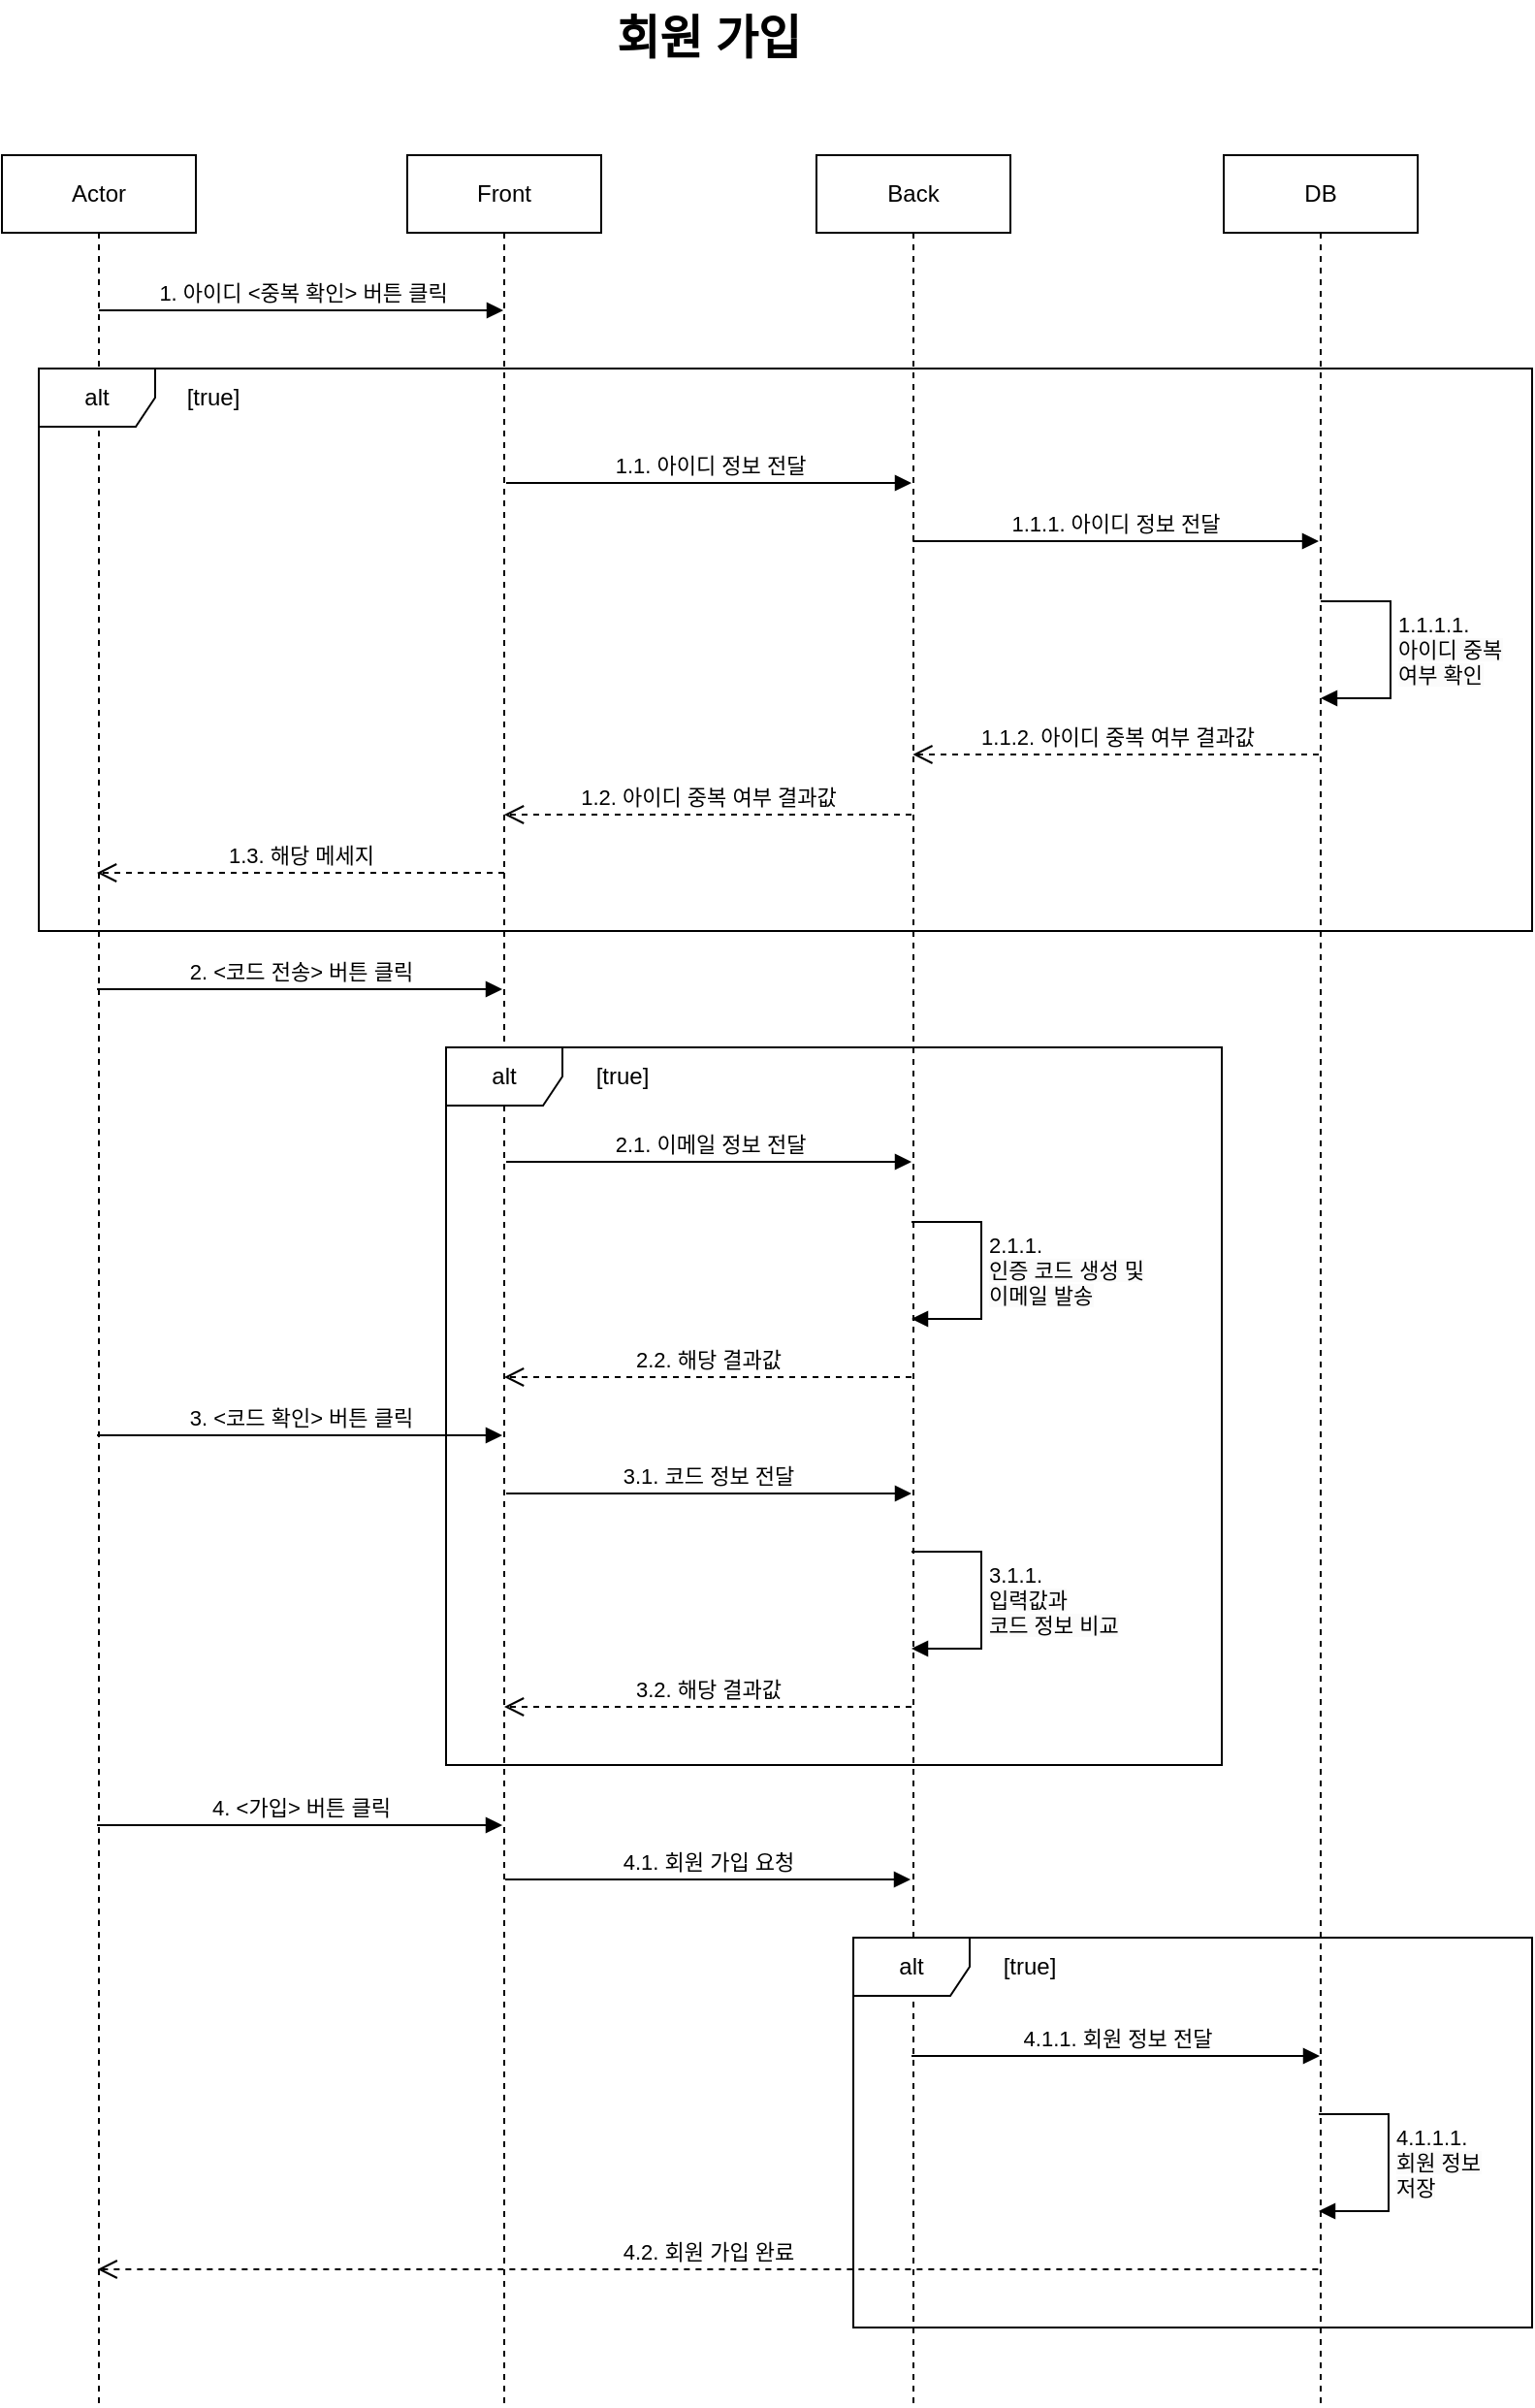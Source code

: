 <mxfile version="21.6.9" type="google">
  <diagram name="Page-1" id="2YBvvXClWsGukQMizWep">
    <mxGraphModel dx="1379" dy="788" grid="0" gridSize="10" guides="1" tooltips="1" connect="1" arrows="1" fold="1" page="1" pageScale="1" pageWidth="850" pageHeight="1100" math="0" shadow="0">
      <root>
        <mxCell id="0" />
        <mxCell id="1" parent="0" />
        <mxCell id="aM9ryv3xv72pqoxQDRHE-1" value="Actor" style="shape=umlLifeline;perimeter=lifelinePerimeter;whiteSpace=wrap;html=1;container=0;dropTarget=0;collapsible=0;recursiveResize=0;outlineConnect=0;portConstraint=eastwest;newEdgeStyle={&quot;edgeStyle&quot;:&quot;elbowEdgeStyle&quot;,&quot;elbow&quot;:&quot;vertical&quot;,&quot;curved&quot;:0,&quot;rounded&quot;:0};flipH=0;" parent="1" vertex="1">
          <mxGeometry x="61" y="80" width="100" height="1160" as="geometry" />
        </mxCell>
        <mxCell id="aM9ryv3xv72pqoxQDRHE-5" value="Front" style="shape=umlLifeline;perimeter=lifelinePerimeter;whiteSpace=wrap;html=1;container=0;dropTarget=0;collapsible=0;recursiveResize=0;outlineConnect=0;portConstraint=eastwest;newEdgeStyle={&quot;edgeStyle&quot;:&quot;elbowEdgeStyle&quot;,&quot;elbow&quot;:&quot;vertical&quot;,&quot;curved&quot;:0,&quot;rounded&quot;:0};flipH=0;" parent="1" vertex="1">
          <mxGeometry x="270" y="80" width="100" height="1160" as="geometry" />
        </mxCell>
        <mxCell id="aM9ryv3xv72pqoxQDRHE-7" value="1. 아이디 &amp;lt;중복 확인&amp;gt; 버튼 클릭" style="html=1;verticalAlign=bottom;endArrow=block;edgeStyle=elbowEdgeStyle;elbow=vertical;curved=0;rounded=0;" parent="1" source="aM9ryv3xv72pqoxQDRHE-1" target="aM9ryv3xv72pqoxQDRHE-5" edge="1">
          <mxGeometry relative="1" as="geometry">
            <mxPoint x="144" y="160" as="sourcePoint" />
            <Array as="points">
              <mxPoint x="229" y="160" />
            </Array>
            <mxPoint x="314" y="160" as="targetPoint" />
          </mxGeometry>
        </mxCell>
        <mxCell id="a9m2wd_69jl2fU8xk5L4-1" value="Back" style="shape=umlLifeline;perimeter=lifelinePerimeter;whiteSpace=wrap;html=1;container=0;dropTarget=0;collapsible=0;recursiveResize=0;outlineConnect=0;portConstraint=eastwest;newEdgeStyle={&quot;edgeStyle&quot;:&quot;elbowEdgeStyle&quot;,&quot;elbow&quot;:&quot;vertical&quot;,&quot;curved&quot;:0,&quot;rounded&quot;:0};" parent="1" vertex="1">
          <mxGeometry x="481" y="80" width="100" height="1160" as="geometry" />
        </mxCell>
        <mxCell id="a9m2wd_69jl2fU8xk5L4-5" value="DB" style="shape=umlLifeline;perimeter=lifelinePerimeter;whiteSpace=wrap;html=1;container=0;dropTarget=0;collapsible=0;recursiveResize=0;outlineConnect=0;portConstraint=eastwest;newEdgeStyle={&quot;edgeStyle&quot;:&quot;elbowEdgeStyle&quot;,&quot;elbow&quot;:&quot;vertical&quot;,&quot;curved&quot;:0,&quot;rounded&quot;:0};" parent="1" vertex="1">
          <mxGeometry x="691" y="80" width="100" height="1160" as="geometry" />
        </mxCell>
        <mxCell id="a9m2wd_69jl2fU8xk5L4-8" value="1.1.2. 아이디 중복 여부 결과값" style="html=1;verticalAlign=bottom;endArrow=open;dashed=1;endSize=8;edgeStyle=elbowEdgeStyle;elbow=vertical;curved=0;rounded=0;" parent="1" edge="1">
          <mxGeometry relative="1" as="geometry">
            <mxPoint x="530.667" y="389" as="targetPoint" />
            <Array as="points">
              <mxPoint x="665" y="389" />
            </Array>
            <mxPoint x="740" y="389" as="sourcePoint" />
          </mxGeometry>
        </mxCell>
        <mxCell id="a9m2wd_69jl2fU8xk5L4-17" value="회원 가입" style="text;strokeColor=none;fillColor=none;html=1;fontSize=24;fontStyle=1;verticalAlign=middle;align=center;" parent="1" vertex="1">
          <mxGeometry x="375" width="100" height="40" as="geometry" />
        </mxCell>
        <mxCell id="a9m2wd_69jl2fU8xk5L4-21" value="alt" style="shape=umlFrame;whiteSpace=wrap;html=1;pointerEvents=0;" parent="1" vertex="1">
          <mxGeometry x="80" y="190" width="770" height="290" as="geometry" />
        </mxCell>
        <mxCell id="a9m2wd_69jl2fU8xk5L4-23" value="[true]" style="text;html=1;strokeColor=none;fillColor=none;align=center;verticalAlign=middle;whiteSpace=wrap;rounded=0;" parent="1" vertex="1">
          <mxGeometry x="140" y="190" width="60" height="30" as="geometry" />
        </mxCell>
        <mxCell id="a9m2wd_69jl2fU8xk5L4-27" value="1.1. 아이디 정보 전달" style="html=1;verticalAlign=bottom;endArrow=block;edgeStyle=elbowEdgeStyle;elbow=vertical;curved=0;rounded=0;" parent="1" edge="1">
          <mxGeometry relative="1" as="geometry">
            <mxPoint x="321" y="249" as="sourcePoint" />
            <Array as="points">
              <mxPoint x="439" y="249" />
            </Array>
            <mxPoint x="530" y="249" as="targetPoint" />
          </mxGeometry>
        </mxCell>
        <mxCell id="a9m2wd_69jl2fU8xk5L4-28" value="1.1.1. 아이디 정보 전달" style="html=1;verticalAlign=bottom;endArrow=block;edgeStyle=elbowEdgeStyle;elbow=vertical;curved=0;rounded=0;" parent="1" edge="1">
          <mxGeometry relative="1" as="geometry">
            <mxPoint x="530.667" y="279" as="sourcePoint" />
            <Array as="points">
              <mxPoint x="649" y="279" />
            </Array>
            <mxPoint x="740" y="279" as="targetPoint" />
          </mxGeometry>
        </mxCell>
        <mxCell id="a9m2wd_69jl2fU8xk5L4-38" value="1.1.1.1.&lt;br style=&quot;border-color: var(--border-color); text-align: center; background-color: rgb(251, 251, 251);&quot;&gt;&lt;span style=&quot;text-align: center; background-color: rgb(251, 251, 251);&quot;&gt;아이디 중복 &lt;br&gt;여부 확인&lt;/span&gt;" style="html=1;align=left;spacingLeft=2;endArrow=block;rounded=0;edgeStyle=orthogonalEdgeStyle;curved=0;rounded=0;" parent="1" edge="1">
          <mxGeometry relative="1" as="geometry">
            <mxPoint x="741" y="310" as="sourcePoint" />
            <Array as="points">
              <mxPoint x="741" y="310" />
              <mxPoint x="777" y="310" />
              <mxPoint x="777" y="360" />
            </Array>
            <mxPoint x="741" y="360" as="targetPoint" />
          </mxGeometry>
        </mxCell>
        <mxCell id="a9m2wd_69jl2fU8xk5L4-39" value="1.3. 해당 메세지" style="html=1;verticalAlign=bottom;endArrow=open;dashed=1;endSize=8;edgeStyle=elbowEdgeStyle;elbow=vertical;curved=0;rounded=0;" parent="1" edge="1">
          <mxGeometry relative="1" as="geometry">
            <mxPoint x="110" y="450" as="targetPoint" />
            <Array as="points">
              <mxPoint x="245" y="450" />
            </Array>
            <mxPoint x="320" y="450" as="sourcePoint" />
          </mxGeometry>
        </mxCell>
        <mxCell id="a9m2wd_69jl2fU8xk5L4-40" value="2. &amp;lt;코드 전송&amp;gt; 버튼 클릭" style="html=1;verticalAlign=bottom;endArrow=block;edgeStyle=elbowEdgeStyle;elbow=vertical;curved=0;rounded=0;" parent="1" edge="1">
          <mxGeometry relative="1" as="geometry">
            <mxPoint x="110" y="510" as="sourcePoint" />
            <Array as="points">
              <mxPoint x="228" y="510" />
            </Array>
            <mxPoint x="319" y="510" as="targetPoint" />
          </mxGeometry>
        </mxCell>
        <mxCell id="a9m2wd_69jl2fU8xk5L4-49" value="alt" style="shape=umlFrame;whiteSpace=wrap;html=1;pointerEvents=0;" parent="1" vertex="1">
          <mxGeometry x="290" y="540" width="400" height="370" as="geometry" />
        </mxCell>
        <mxCell id="a9m2wd_69jl2fU8xk5L4-50" value="[true]" style="text;html=1;strokeColor=none;fillColor=none;align=center;verticalAlign=middle;whiteSpace=wrap;rounded=0;" parent="1" vertex="1">
          <mxGeometry x="351" y="540" width="60" height="30" as="geometry" />
        </mxCell>
        <mxCell id="a9m2wd_69jl2fU8xk5L4-51" value="2.1. 이메일 정보 전달" style="html=1;verticalAlign=bottom;endArrow=block;edgeStyle=elbowEdgeStyle;elbow=vertical;curved=0;rounded=0;" parent="1" edge="1">
          <mxGeometry relative="1" as="geometry">
            <mxPoint x="321" y="599" as="sourcePoint" />
            <Array as="points">
              <mxPoint x="439" y="599" />
            </Array>
            <mxPoint x="530" y="599" as="targetPoint" />
          </mxGeometry>
        </mxCell>
        <mxCell id="a9m2wd_69jl2fU8xk5L4-53" value="2.1.1.&lt;br style=&quot;border-color: var(--border-color); text-align: center; background-color: rgb(251, 251, 251);&quot;&gt;&lt;span style=&quot;text-align: center; background-color: rgb(251, 251, 251);&quot;&gt;인증 코드 생성 및&lt;br&gt;이메일 발송&lt;/span&gt;" style="html=1;align=left;spacingLeft=2;endArrow=block;rounded=0;edgeStyle=orthogonalEdgeStyle;curved=0;rounded=0;" parent="1" edge="1">
          <mxGeometry x="-0.003" relative="1" as="geometry">
            <mxPoint x="530" y="630" as="sourcePoint" />
            <Array as="points">
              <mxPoint x="530" y="630" />
              <mxPoint x="566" y="630" />
              <mxPoint x="566" y="680" />
            </Array>
            <mxPoint x="530" y="680" as="targetPoint" />
            <mxPoint as="offset" />
          </mxGeometry>
        </mxCell>
        <mxCell id="a9m2wd_69jl2fU8xk5L4-54" value="2.2. 해당 결과값" style="html=1;verticalAlign=bottom;endArrow=open;dashed=1;endSize=8;edgeStyle=elbowEdgeStyle;elbow=vertical;curved=0;rounded=0;" parent="1" edge="1">
          <mxGeometry relative="1" as="geometry">
            <mxPoint x="320" y="710" as="targetPoint" />
            <Array as="points">
              <mxPoint x="455" y="710" />
            </Array>
            <mxPoint x="530" y="710" as="sourcePoint" />
          </mxGeometry>
        </mxCell>
        <mxCell id="a9m2wd_69jl2fU8xk5L4-55" value="3. &amp;lt;코드 확인&amp;gt; 버튼 클릭" style="html=1;verticalAlign=bottom;endArrow=block;edgeStyle=elbowEdgeStyle;elbow=vertical;curved=0;rounded=0;" parent="1" edge="1">
          <mxGeometry relative="1" as="geometry">
            <mxPoint x="110" y="740" as="sourcePoint" />
            <Array as="points">
              <mxPoint x="228" y="740" />
            </Array>
            <mxPoint x="319" y="740" as="targetPoint" />
          </mxGeometry>
        </mxCell>
        <mxCell id="a9m2wd_69jl2fU8xk5L4-56" value="3.1. 코드 정보 전달" style="html=1;verticalAlign=bottom;endArrow=block;edgeStyle=elbowEdgeStyle;elbow=vertical;curved=0;rounded=0;" parent="1" edge="1">
          <mxGeometry x="-0.003" relative="1" as="geometry">
            <mxPoint x="321" y="770" as="sourcePoint" />
            <Array as="points">
              <mxPoint x="439" y="770" />
            </Array>
            <mxPoint x="530" y="770" as="targetPoint" />
            <mxPoint as="offset" />
          </mxGeometry>
        </mxCell>
        <mxCell id="a9m2wd_69jl2fU8xk5L4-57" value="4.1.1.1.&lt;br style=&quot;border-color: var(--border-color); text-align: center; background-color: rgb(251, 251, 251);&quot;&gt;&lt;span style=&quot;text-align: center; background-color: rgb(251, 251, 251);&quot;&gt;회원 정보&lt;br&gt;저장&lt;/span&gt;" style="html=1;align=left;spacingLeft=2;endArrow=block;rounded=0;edgeStyle=orthogonalEdgeStyle;curved=0;rounded=0;" parent="1" edge="1">
          <mxGeometry x="-0.003" relative="1" as="geometry">
            <mxPoint x="740" y="1090" as="sourcePoint" />
            <Array as="points">
              <mxPoint x="740" y="1090" />
              <mxPoint x="776" y="1090" />
              <mxPoint x="776" y="1140" />
            </Array>
            <mxPoint x="740" y="1140" as="targetPoint" />
            <mxPoint as="offset" />
          </mxGeometry>
        </mxCell>
        <mxCell id="a9m2wd_69jl2fU8xk5L4-58" value="3.2. 해당 결과값" style="html=1;verticalAlign=bottom;endArrow=open;dashed=1;endSize=8;edgeStyle=elbowEdgeStyle;elbow=horizontal;curved=0;rounded=0;" parent="1" edge="1">
          <mxGeometry relative="1" as="geometry">
            <mxPoint x="320" y="880" as="targetPoint" />
            <Array as="points">
              <mxPoint x="455" y="880" />
            </Array>
            <mxPoint x="530" y="880" as="sourcePoint" />
          </mxGeometry>
        </mxCell>
        <mxCell id="a9m2wd_69jl2fU8xk5L4-59" value="4. &amp;lt;가입&amp;gt; 버튼 클릭" style="html=1;verticalAlign=bottom;endArrow=block;edgeStyle=elbowEdgeStyle;elbow=vertical;curved=0;rounded=0;" parent="1" edge="1">
          <mxGeometry relative="1" as="geometry">
            <mxPoint x="110" y="941" as="sourcePoint" />
            <Array as="points">
              <mxPoint x="228" y="941" />
            </Array>
            <mxPoint x="319" y="941" as="targetPoint" />
          </mxGeometry>
        </mxCell>
        <mxCell id="a9m2wd_69jl2fU8xk5L4-60" value="4.1. 회원 가입 요청" style="html=1;verticalAlign=bottom;endArrow=block;edgeStyle=elbowEdgeStyle;elbow=horizontal;curved=0;rounded=0;" parent="1" edge="1">
          <mxGeometry relative="1" as="geometry">
            <mxPoint x="320.5" y="969" as="sourcePoint" />
            <Array as="points">
              <mxPoint x="438.5" y="969" />
            </Array>
            <mxPoint x="529.5" y="969" as="targetPoint" />
          </mxGeometry>
        </mxCell>
        <mxCell id="a9m2wd_69jl2fU8xk5L4-61" value="4.1.1. 회원 정보 전달" style="html=1;verticalAlign=bottom;endArrow=block;edgeStyle=elbowEdgeStyle;elbow=vertical;curved=0;rounded=0;" parent="1" edge="1">
          <mxGeometry x="0.001" relative="1" as="geometry">
            <mxPoint x="530" y="1060" as="sourcePoint" />
            <Array as="points">
              <mxPoint x="650" y="1060" />
            </Array>
            <mxPoint x="740.5" y="1060" as="targetPoint" />
            <mxPoint as="offset" />
          </mxGeometry>
        </mxCell>
        <mxCell id="a9m2wd_69jl2fU8xk5L4-62" value="4.2. 회원 가입 완료" style="html=1;verticalAlign=bottom;endArrow=open;dashed=1;endSize=8;edgeStyle=elbowEdgeStyle;elbow=vertical;curved=0;rounded=0;" parent="1" edge="1">
          <mxGeometry x="0.0" relative="1" as="geometry">
            <mxPoint x="110.31" y="1170" as="targetPoint" />
            <Array as="points">
              <mxPoint x="664.68" y="1170" />
            </Array>
            <mxPoint x="739.68" y="1170" as="sourcePoint" />
            <mxPoint as="offset" />
          </mxGeometry>
        </mxCell>
        <mxCell id="a9m2wd_69jl2fU8xk5L4-63" value="3.1.1.&lt;br style=&quot;border-color: var(--border-color); text-align: center; background-color: rgb(251, 251, 251);&quot;&gt;&lt;span style=&quot;text-align: center; background-color: rgb(251, 251, 251);&quot;&gt;입력값과 &lt;br&gt;코드 정보 비교&lt;/span&gt;" style="html=1;align=left;spacingLeft=2;endArrow=block;rounded=0;edgeStyle=orthogonalEdgeStyle;curved=0;rounded=0;" parent="1" edge="1">
          <mxGeometry x="-0.003" relative="1" as="geometry">
            <mxPoint x="530" y="800" as="sourcePoint" />
            <Array as="points">
              <mxPoint x="530" y="800" />
              <mxPoint x="566" y="800" />
              <mxPoint x="566" y="850" />
            </Array>
            <mxPoint x="530" y="850" as="targetPoint" />
            <mxPoint as="offset" />
          </mxGeometry>
        </mxCell>
        <mxCell id="a9m2wd_69jl2fU8xk5L4-64" value="1.2. 아이디 중복 여부 결과값" style="html=1;verticalAlign=bottom;endArrow=open;dashed=1;endSize=8;edgeStyle=elbowEdgeStyle;elbow=vertical;curved=0;rounded=0;" parent="1" edge="1">
          <mxGeometry relative="1" as="geometry">
            <mxPoint x="320" y="420" as="targetPoint" />
            <Array as="points">
              <mxPoint x="455" y="420" />
            </Array>
            <mxPoint x="530" y="420" as="sourcePoint" />
          </mxGeometry>
        </mxCell>
        <mxCell id="a9m2wd_69jl2fU8xk5L4-66" value="alt" style="shape=umlFrame;whiteSpace=wrap;html=1;pointerEvents=0;" parent="1" vertex="1">
          <mxGeometry x="500" y="999" width="350" height="201" as="geometry" />
        </mxCell>
        <mxCell id="a9m2wd_69jl2fU8xk5L4-67" value="[true]" style="text;html=1;strokeColor=none;fillColor=none;align=center;verticalAlign=middle;whiteSpace=wrap;rounded=0;" parent="1" vertex="1">
          <mxGeometry x="561" y="999" width="60" height="30" as="geometry" />
        </mxCell>
      </root>
    </mxGraphModel>
  </diagram>
</mxfile>
